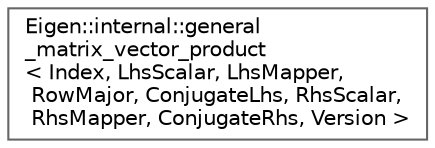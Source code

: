 digraph "Graphical Class Hierarchy"
{
 // LATEX_PDF_SIZE
  bgcolor="transparent";
  edge [fontname=Helvetica,fontsize=10,labelfontname=Helvetica,labelfontsize=10];
  node [fontname=Helvetica,fontsize=10,shape=box,height=0.2,width=0.4];
  rankdir="LR";
  Node0 [id="Node000000",label="Eigen::internal::general\l_matrix_vector_product\l\< Index, LhsScalar, LhsMapper,\l RowMajor, ConjugateLhs, RhsScalar,\l RhsMapper, ConjugateRhs, Version \>",height=0.2,width=0.4,color="grey40", fillcolor="white", style="filled",URL="$structEigen_1_1internal_1_1general__matrix__vector__product_3_01Index_00_01LhsScalar_00_01LhsMap847577b75b4ad5396401e554b8e1cafc.html",tooltip=" "];
}
